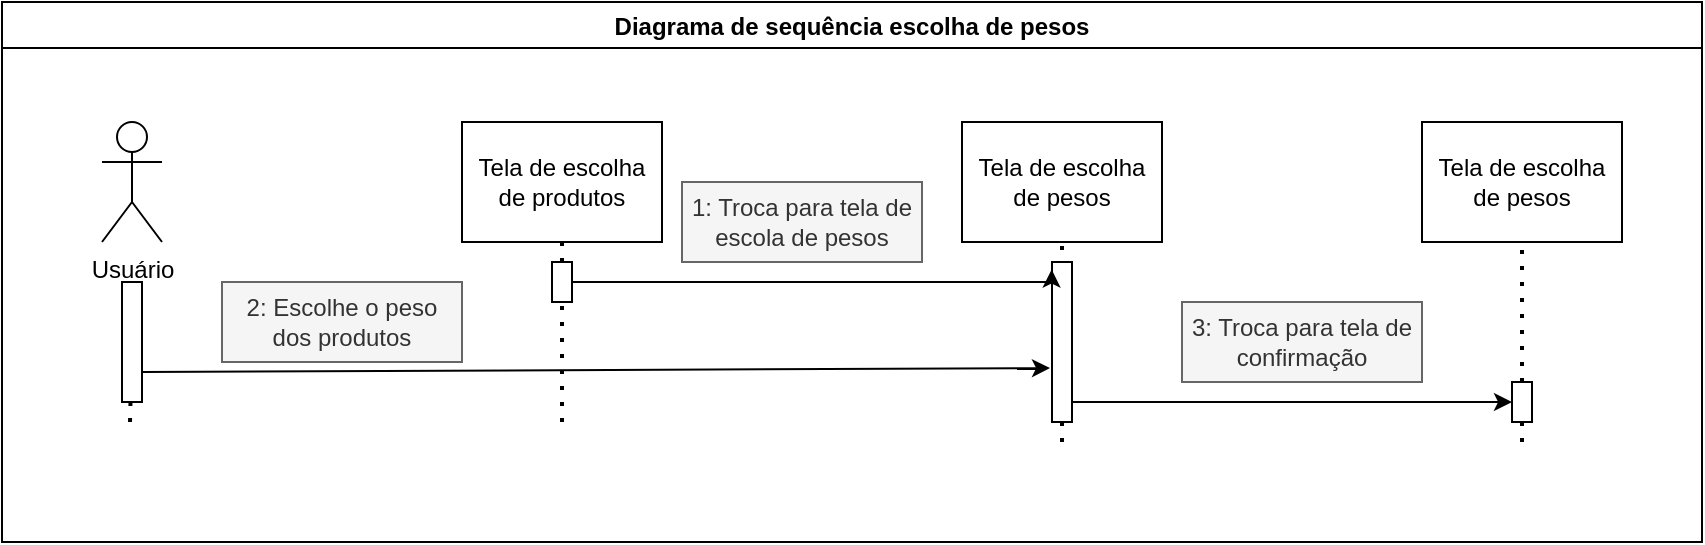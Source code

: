 <mxfile version="17.4.2" type="device"><diagram id="fZBEWhXSDC9cmnAmADlK" name="Page-1"><mxGraphModel dx="797" dy="1587" grid="1" gridSize="10" guides="1" tooltips="1" connect="1" arrows="1" fold="1" page="1" pageScale="1" pageWidth="700" pageHeight="750" math="0" shadow="0"><root><mxCell id="0"/><mxCell id="1" parent="0"/><mxCell id="b2Q-kx9-p7_f8KWKAfTw-1" value="Usuário" style="shape=umlActor;verticalLabelPosition=bottom;verticalAlign=top;html=1;outlineConnect=0;" vertex="1" parent="1"><mxGeometry x="60" y="50" width="30" height="60" as="geometry"/></mxCell><mxCell id="b2Q-kx9-p7_f8KWKAfTw-2" value="Tela de escolha de produtos" style="rounded=0;whiteSpace=wrap;html=1;" vertex="1" parent="1"><mxGeometry x="240" y="50" width="100" height="60" as="geometry"/></mxCell><mxCell id="b2Q-kx9-p7_f8KWKAfTw-3" value="Tela de escolha de pesos" style="rounded=0;whiteSpace=wrap;html=1;" vertex="1" parent="1"><mxGeometry x="490" y="50" width="100" height="60" as="geometry"/></mxCell><mxCell id="b2Q-kx9-p7_f8KWKAfTw-4" value="" style="endArrow=none;dashed=1;html=1;dashPattern=1 3;strokeWidth=2;rounded=0;startArrow=none;" edge="1" parent="1" source="b2Q-kx9-p7_f8KWKAfTw-13"><mxGeometry width="50" height="50" relative="1" as="geometry"><mxPoint x="74.29" y="350" as="sourcePoint"/><mxPoint x="74.29" y="140" as="targetPoint"/></mxGeometry></mxCell><mxCell id="b2Q-kx9-p7_f8KWKAfTw-5" value="" style="endArrow=none;dashed=1;html=1;dashPattern=1 3;strokeWidth=2;rounded=0;entryX=0.5;entryY=1;entryDx=0;entryDy=0;startArrow=none;" edge="1" parent="1" source="b2Q-kx9-p7_f8KWKAfTw-7" target="b2Q-kx9-p7_f8KWKAfTw-2"><mxGeometry width="50" height="50" relative="1" as="geometry"><mxPoint x="290" y="360" as="sourcePoint"/><mxPoint x="289.29" y="140" as="targetPoint"/></mxGeometry></mxCell><mxCell id="b2Q-kx9-p7_f8KWKAfTw-6" value="" style="endArrow=none;dashed=1;html=1;dashPattern=1 3;strokeWidth=2;rounded=0;entryX=0.5;entryY=1;entryDx=0;entryDy=0;" edge="1" parent="1" target="b2Q-kx9-p7_f8KWKAfTw-3"><mxGeometry width="50" height="50" relative="1" as="geometry"><mxPoint x="540" y="210" as="sourcePoint"/><mxPoint x="540.0" y="120" as="targetPoint"/></mxGeometry></mxCell><mxCell id="b2Q-kx9-p7_f8KWKAfTw-7" value="" style="rounded=0;whiteSpace=wrap;html=1;" vertex="1" parent="1"><mxGeometry x="285" y="120" width="10" height="20" as="geometry"/></mxCell><mxCell id="b2Q-kx9-p7_f8KWKAfTw-8" value="" style="endArrow=none;dashed=1;html=1;dashPattern=1 3;strokeWidth=2;rounded=0;entryX=0.5;entryY=1;entryDx=0;entryDy=0;" edge="1" parent="1" target="b2Q-kx9-p7_f8KWKAfTw-7"><mxGeometry width="50" height="50" relative="1" as="geometry"><mxPoint x="290" y="200" as="sourcePoint"/><mxPoint x="290.0" y="110" as="targetPoint"/></mxGeometry></mxCell><mxCell id="b2Q-kx9-p7_f8KWKAfTw-10" value="" style="rounded=0;whiteSpace=wrap;html=1;" vertex="1" parent="1"><mxGeometry x="535" y="120" width="10" height="80" as="geometry"/></mxCell><mxCell id="b2Q-kx9-p7_f8KWKAfTw-11" value="" style="endArrow=classic;html=1;rounded=0;exitX=1;exitY=0.25;exitDx=0;exitDy=0;edgeStyle=orthogonalEdgeStyle;entryX=-0.017;entryY=0.047;entryDx=0;entryDy=0;entryPerimeter=0;" edge="1" parent="1" source="b2Q-kx9-p7_f8KWKAfTw-7" target="b2Q-kx9-p7_f8KWKAfTw-10"><mxGeometry width="50" height="50" relative="1" as="geometry"><mxPoint x="280" y="330" as="sourcePoint"/><mxPoint x="530" y="130" as="targetPoint"/><Array as="points"><mxPoint x="295" y="130"/></Array></mxGeometry></mxCell><mxCell id="b2Q-kx9-p7_f8KWKAfTw-12" value="1: Troca para tela de escola de pesos" style="rounded=0;whiteSpace=wrap;html=1;fillColor=#f5f5f5;fontColor=#333333;strokeColor=#666666;" vertex="1" parent="1"><mxGeometry x="350" y="80" width="120" height="40" as="geometry"/></mxCell><mxCell id="b2Q-kx9-p7_f8KWKAfTw-13" value="" style="rounded=0;whiteSpace=wrap;html=1;" vertex="1" parent="1"><mxGeometry x="70" y="130" width="10" height="60" as="geometry"/></mxCell><mxCell id="b2Q-kx9-p7_f8KWKAfTw-14" value="" style="endArrow=none;dashed=1;html=1;dashPattern=1 3;strokeWidth=2;rounded=0;" edge="1" parent="1" target="b2Q-kx9-p7_f8KWKAfTw-13"><mxGeometry width="50" height="50" relative="1" as="geometry"><mxPoint x="74" y="200" as="sourcePoint"/><mxPoint x="74.29" y="140" as="targetPoint"/></mxGeometry></mxCell><mxCell id="b2Q-kx9-p7_f8KWKAfTw-15" value="" style="endArrow=classic;html=1;rounded=0;exitX=1;exitY=0.75;exitDx=0;exitDy=0;entryX=-0.1;entryY=0.663;entryDx=0;entryDy=0;entryPerimeter=0;" edge="1" parent="1" source="b2Q-kx9-p7_f8KWKAfTw-13" target="b2Q-kx9-p7_f8KWKAfTw-10"><mxGeometry width="50" height="50" relative="1" as="geometry"><mxPoint x="310" y="330" as="sourcePoint"/><mxPoint x="530" y="174" as="targetPoint"/></mxGeometry></mxCell><mxCell id="b2Q-kx9-p7_f8KWKAfTw-16" value="2: Escolhe o peso dos produtos" style="rounded=0;whiteSpace=wrap;html=1;fillColor=#f5f5f5;fontColor=#333333;strokeColor=#666666;" vertex="1" parent="1"><mxGeometry x="120" y="130" width="120" height="40" as="geometry"/></mxCell><mxCell id="b2Q-kx9-p7_f8KWKAfTw-17" value="Tela de escolha de pesos" style="rounded=0;whiteSpace=wrap;html=1;" vertex="1" parent="1"><mxGeometry x="720" y="50" width="100" height="60" as="geometry"/></mxCell><mxCell id="b2Q-kx9-p7_f8KWKAfTw-18" value="" style="endArrow=none;dashed=1;html=1;dashPattern=1 3;strokeWidth=2;rounded=0;entryX=0.5;entryY=1;entryDx=0;entryDy=0;startArrow=none;" edge="1" parent="1" source="b2Q-kx9-p7_f8KWKAfTw-19" target="b2Q-kx9-p7_f8KWKAfTw-17"><mxGeometry width="50" height="50" relative="1" as="geometry"><mxPoint x="770" y="360" as="sourcePoint"/><mxPoint x="300.0" y="150" as="targetPoint"/></mxGeometry></mxCell><mxCell id="b2Q-kx9-p7_f8KWKAfTw-19" value="" style="rounded=0;whiteSpace=wrap;html=1;" vertex="1" parent="1"><mxGeometry x="765" y="180" width="10" height="20" as="geometry"/></mxCell><mxCell id="b2Q-kx9-p7_f8KWKAfTw-20" value="" style="endArrow=none;dashed=1;html=1;dashPattern=1 3;strokeWidth=2;rounded=0;entryX=0.5;entryY=1;entryDx=0;entryDy=0;" edge="1" parent="1" target="b2Q-kx9-p7_f8KWKAfTw-19"><mxGeometry width="50" height="50" relative="1" as="geometry"><mxPoint x="770" y="210" as="sourcePoint"/><mxPoint x="770" y="110" as="targetPoint"/></mxGeometry></mxCell><mxCell id="b2Q-kx9-p7_f8KWKAfTw-21" value="" style="endArrow=classic;html=1;rounded=0;exitX=0.918;exitY=0.199;exitDx=0;exitDy=0;exitPerimeter=0;entryX=0;entryY=0.5;entryDx=0;entryDy=0;" edge="1" parent="1" target="b2Q-kx9-p7_f8KWKAfTw-19"><mxGeometry width="50" height="50" relative="1" as="geometry"><mxPoint x="545" y="190.03" as="sourcePoint"/><mxPoint x="760" y="190" as="targetPoint"/></mxGeometry></mxCell><mxCell id="b2Q-kx9-p7_f8KWKAfTw-23" value="3: Troca para tela de confirmação" style="rounded=0;whiteSpace=wrap;html=1;fillColor=#f5f5f5;fontColor=#333333;strokeColor=#666666;" vertex="1" parent="1"><mxGeometry x="600" y="140" width="120" height="40" as="geometry"/></mxCell><mxCell id="b2Q-kx9-p7_f8KWKAfTw-24" value="Diagrama de sequência escolha de pesos" style="swimlane;" vertex="1" parent="1"><mxGeometry x="10" y="-10" width="850" height="270" as="geometry"/></mxCell></root></mxGraphModel></diagram></mxfile>